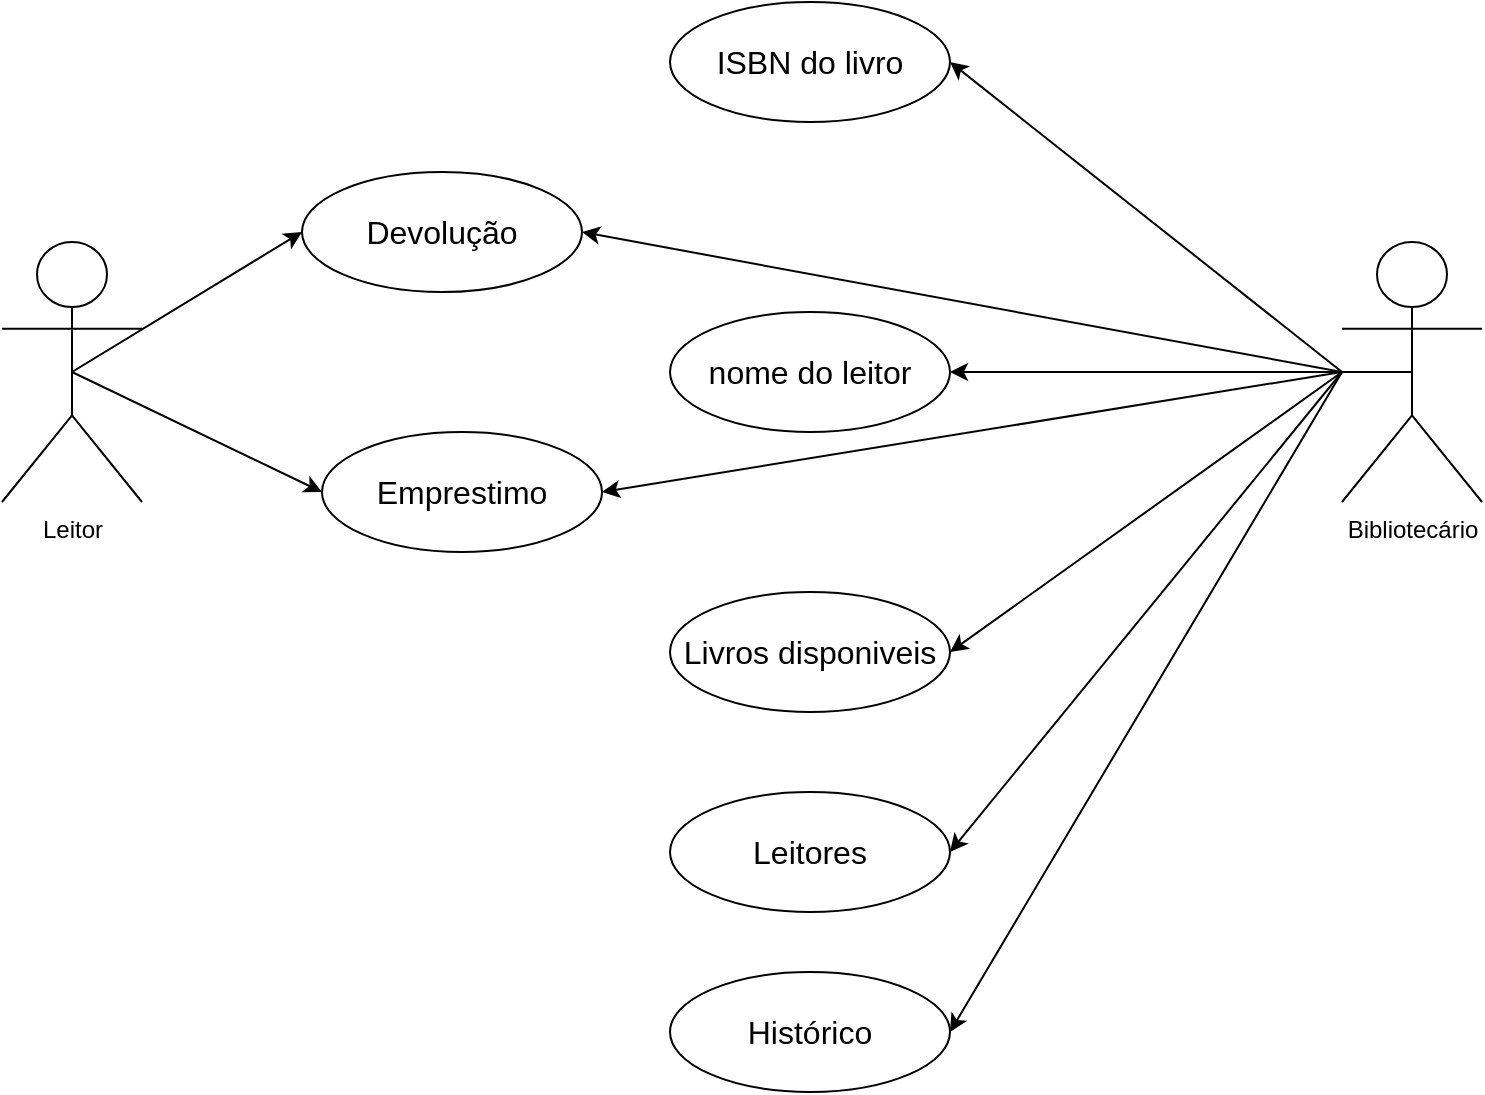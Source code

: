 <mxfile version="21.7.4" type="device">
  <diagram name="Página-1" id="3kwynzZmre7QBkx-TKF_">
    <mxGraphModel dx="880" dy="1639" grid="1" gridSize="10" guides="1" tooltips="1" connect="1" arrows="1" fold="1" page="1" pageScale="1" pageWidth="827" pageHeight="1169" math="0" shadow="0">
      <root>
        <mxCell id="0" />
        <mxCell id="1" parent="0" />
        <mxCell id="Z9xMMONOL5oOf3vZSfNw-12" value="Leitor" style="shape=umlActor;verticalLabelPosition=bottom;verticalAlign=top;html=1;outlineConnect=0;" parent="1" vertex="1">
          <mxGeometry x="30" y="-385" width="70" height="130" as="geometry" />
        </mxCell>
        <mxCell id="QdVrf-IWfxwPvVGEbYwX-5" value="&lt;font style=&quot;font-size: 16px;&quot;&gt;nome do leitor&lt;/font&gt;" style="ellipse;whiteSpace=wrap;html=1;" parent="1" vertex="1">
          <mxGeometry x="364" y="-350" width="140" height="60" as="geometry" />
        </mxCell>
        <mxCell id="QdVrf-IWfxwPvVGEbYwX-6" value="&lt;span style=&quot;font-size: 16px;&quot;&gt;ISBN do livro&lt;/span&gt;" style="ellipse;whiteSpace=wrap;html=1;" parent="1" vertex="1">
          <mxGeometry x="364" y="-505" width="140" height="60" as="geometry" />
        </mxCell>
        <mxCell id="QdVrf-IWfxwPvVGEbYwX-7" value="&lt;span style=&quot;font-size: 16px;&quot;&gt;Leitores&lt;/span&gt;" style="ellipse;whiteSpace=wrap;html=1;" parent="1" vertex="1">
          <mxGeometry x="364" y="-110" width="140" height="60" as="geometry" />
        </mxCell>
        <mxCell id="QdVrf-IWfxwPvVGEbYwX-8" value="&lt;font style=&quot;font-size: 16px;&quot;&gt;Livros disponiveis&lt;/font&gt;" style="ellipse;whiteSpace=wrap;html=1;" parent="1" vertex="1">
          <mxGeometry x="364" y="-210" width="140" height="60" as="geometry" />
        </mxCell>
        <mxCell id="QdVrf-IWfxwPvVGEbYwX-9" value="&lt;font style=&quot;font-size: 16px;&quot;&gt;Histórico&lt;/font&gt;" style="ellipse;whiteSpace=wrap;html=1;" parent="1" vertex="1">
          <mxGeometry x="364" y="-20" width="140" height="60" as="geometry" />
        </mxCell>
        <mxCell id="QdVrf-IWfxwPvVGEbYwX-13" style="edgeStyle=orthogonalEdgeStyle;rounded=0;orthogonalLoop=1;jettySize=auto;html=1;exitX=0.5;exitY=0.5;exitDx=0;exitDy=0;exitPerimeter=0;" parent="1" source="QdVrf-IWfxwPvVGEbYwX-12" target="QdVrf-IWfxwPvVGEbYwX-5" edge="1">
          <mxGeometry relative="1" as="geometry" />
        </mxCell>
        <mxCell id="QdVrf-IWfxwPvVGEbYwX-12" value="Bibliotecário" style="shape=umlActor;verticalLabelPosition=bottom;verticalAlign=top;html=1;outlineConnect=0;" parent="1" vertex="1">
          <mxGeometry x="700" y="-385" width="70" height="130" as="geometry" />
        </mxCell>
        <mxCell id="QdVrf-IWfxwPvVGEbYwX-17" value="" style="endArrow=classic;html=1;rounded=0;entryX=1;entryY=0.5;entryDx=0;entryDy=0;" parent="1" target="QdVrf-IWfxwPvVGEbYwX-6" edge="1">
          <mxGeometry width="50" height="50" relative="1" as="geometry">
            <mxPoint x="700" y="-320" as="sourcePoint" />
            <mxPoint x="324" y="-250" as="targetPoint" />
          </mxGeometry>
        </mxCell>
        <mxCell id="QdVrf-IWfxwPvVGEbYwX-19" value="" style="endArrow=classic;html=1;rounded=0;entryX=1;entryY=0.5;entryDx=0;entryDy=0;" parent="1" target="QdVrf-IWfxwPvVGEbYwX-8" edge="1">
          <mxGeometry width="50" height="50" relative="1" as="geometry">
            <mxPoint x="700" y="-320" as="sourcePoint" />
            <mxPoint x="624" y="-255" as="targetPoint" />
          </mxGeometry>
        </mxCell>
        <mxCell id="QdVrf-IWfxwPvVGEbYwX-20" value="" style="endArrow=classic;html=1;rounded=0;entryX=1;entryY=0.5;entryDx=0;entryDy=0;" parent="1" target="QdVrf-IWfxwPvVGEbYwX-7" edge="1">
          <mxGeometry width="50" height="50" relative="1" as="geometry">
            <mxPoint x="700" y="-320" as="sourcePoint" />
            <mxPoint x="404" y="-370" as="targetPoint" />
          </mxGeometry>
        </mxCell>
        <mxCell id="QdVrf-IWfxwPvVGEbYwX-21" value="" style="endArrow=classic;html=1;rounded=0;entryX=1;entryY=0.5;entryDx=0;entryDy=0;" parent="1" target="QdVrf-IWfxwPvVGEbYwX-9" edge="1">
          <mxGeometry width="50" height="50" relative="1" as="geometry">
            <mxPoint x="700" y="-320" as="sourcePoint" />
            <mxPoint x="414" y="-360" as="targetPoint" />
          </mxGeometry>
        </mxCell>
        <mxCell id="QdVrf-IWfxwPvVGEbYwX-22" value="&lt;span style=&quot;font-size: 16px;&quot;&gt;Devolução&lt;/span&gt;" style="ellipse;whiteSpace=wrap;html=1;" parent="1" vertex="1">
          <mxGeometry x="180" y="-420" width="140" height="60" as="geometry" />
        </mxCell>
        <mxCell id="QdVrf-IWfxwPvVGEbYwX-23" value="&lt;span style=&quot;font-size: 16px;&quot;&gt;Emprestimo&lt;/span&gt;" style="ellipse;whiteSpace=wrap;html=1;" parent="1" vertex="1">
          <mxGeometry x="190" y="-290" width="140" height="60" as="geometry" />
        </mxCell>
        <mxCell id="QdVrf-IWfxwPvVGEbYwX-24" value="" style="endArrow=classic;html=1;rounded=0;entryX=1;entryY=0.5;entryDx=0;entryDy=0;" parent="1" target="QdVrf-IWfxwPvVGEbYwX-22" edge="1">
          <mxGeometry width="50" height="50" relative="1" as="geometry">
            <mxPoint x="700" y="-320" as="sourcePoint" />
            <mxPoint x="490" y="-500" as="targetPoint" />
          </mxGeometry>
        </mxCell>
        <mxCell id="QdVrf-IWfxwPvVGEbYwX-25" value="" style="endArrow=classic;html=1;rounded=0;entryX=1;entryY=0.5;entryDx=0;entryDy=0;" parent="1" target="QdVrf-IWfxwPvVGEbYwX-23" edge="1">
          <mxGeometry width="50" height="50" relative="1" as="geometry">
            <mxPoint x="700" y="-320" as="sourcePoint" />
            <mxPoint x="524" y="-480" as="targetPoint" />
          </mxGeometry>
        </mxCell>
        <mxCell id="QdVrf-IWfxwPvVGEbYwX-26" value="" style="endArrow=classic;html=1;rounded=0;exitX=0.5;exitY=0.5;exitDx=0;exitDy=0;exitPerimeter=0;entryX=0;entryY=0.5;entryDx=0;entryDy=0;" parent="1" source="Z9xMMONOL5oOf3vZSfNw-12" target="QdVrf-IWfxwPvVGEbYwX-23" edge="1">
          <mxGeometry width="50" height="50" relative="1" as="geometry">
            <mxPoint x="420" y="-170" as="sourcePoint" />
            <mxPoint x="470" y="-220" as="targetPoint" />
          </mxGeometry>
        </mxCell>
        <mxCell id="QdVrf-IWfxwPvVGEbYwX-27" value="" style="endArrow=classic;html=1;rounded=0;exitX=0.5;exitY=0.5;exitDx=0;exitDy=0;exitPerimeter=0;entryX=0;entryY=0.5;entryDx=0;entryDy=0;" parent="1" source="Z9xMMONOL5oOf3vZSfNw-12" target="QdVrf-IWfxwPvVGEbYwX-22" edge="1">
          <mxGeometry width="50" height="50" relative="1" as="geometry">
            <mxPoint x="420" y="-170" as="sourcePoint" />
            <mxPoint x="470" y="-220" as="targetPoint" />
          </mxGeometry>
        </mxCell>
      </root>
    </mxGraphModel>
  </diagram>
</mxfile>
